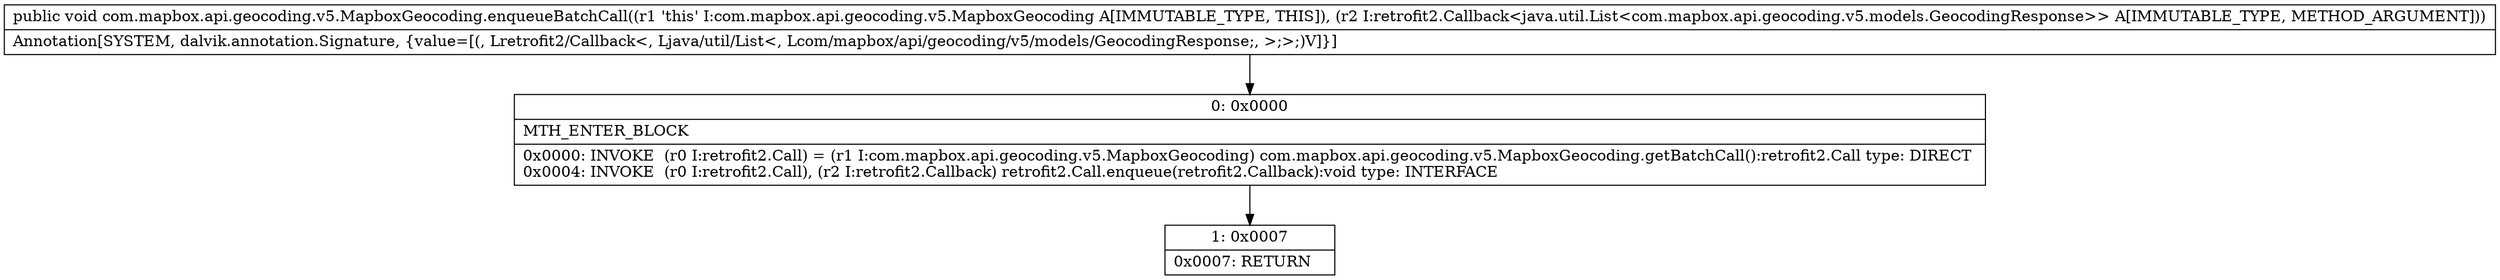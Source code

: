 digraph "CFG forcom.mapbox.api.geocoding.v5.MapboxGeocoding.enqueueBatchCall(Lretrofit2\/Callback;)V" {
Node_0 [shape=record,label="{0\:\ 0x0000|MTH_ENTER_BLOCK\l|0x0000: INVOKE  (r0 I:retrofit2.Call) = (r1 I:com.mapbox.api.geocoding.v5.MapboxGeocoding) com.mapbox.api.geocoding.v5.MapboxGeocoding.getBatchCall():retrofit2.Call type: DIRECT \l0x0004: INVOKE  (r0 I:retrofit2.Call), (r2 I:retrofit2.Callback) retrofit2.Call.enqueue(retrofit2.Callback):void type: INTERFACE \l}"];
Node_1 [shape=record,label="{1\:\ 0x0007|0x0007: RETURN   \l}"];
MethodNode[shape=record,label="{public void com.mapbox.api.geocoding.v5.MapboxGeocoding.enqueueBatchCall((r1 'this' I:com.mapbox.api.geocoding.v5.MapboxGeocoding A[IMMUTABLE_TYPE, THIS]), (r2 I:retrofit2.Callback\<java.util.List\<com.mapbox.api.geocoding.v5.models.GeocodingResponse\>\> A[IMMUTABLE_TYPE, METHOD_ARGUMENT]))  | Annotation[SYSTEM, dalvik.annotation.Signature, \{value=[(, Lretrofit2\/Callback\<, Ljava\/util\/List\<, Lcom\/mapbox\/api\/geocoding\/v5\/models\/GeocodingResponse;, \>;\>;)V]\}]\l}"];
MethodNode -> Node_0;
Node_0 -> Node_1;
}

